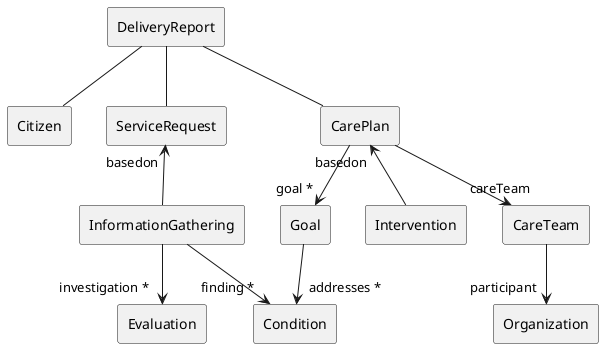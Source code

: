 @startuml DeliveryReport

rectangle "DeliveryReport" as report

rectangle "Citizen" as citizen
rectangle "ServiceRequest" as request
rectangle "CarePlan" as careplan
rectangle "InformationGathering" as information

rectangle "Condition" as condition
rectangle "Evaluation" as evaluation
rectangle "Goal" as goal
rectangle "Intervention" as intervention
rectangle "CareTeam" as team
rectangle "Organization" as organization

report -- citizen
report -- request
report -- careplan

request "basedon"<-- information
careplan -->"goal *" goal
careplan "basedon"<-- intervention
careplan -->"careTeam" team
team -->"participant" organization

information -->"finding *" condition
information -->"investigation *" evaluation
goal -->"addresses *" condition

@enduml